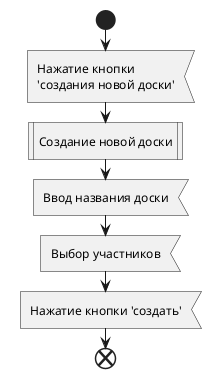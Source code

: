 @startuml creatingTask
'https://plantuml.com/activity-diagram-beta


start
    :Нажатие кнопки\n'создания новой доски'<
    :Создание новой доски|
    :Ввод названия доски<
    :Выбор участников<
    :Нажатие кнопки 'создать'<
end



@enduml